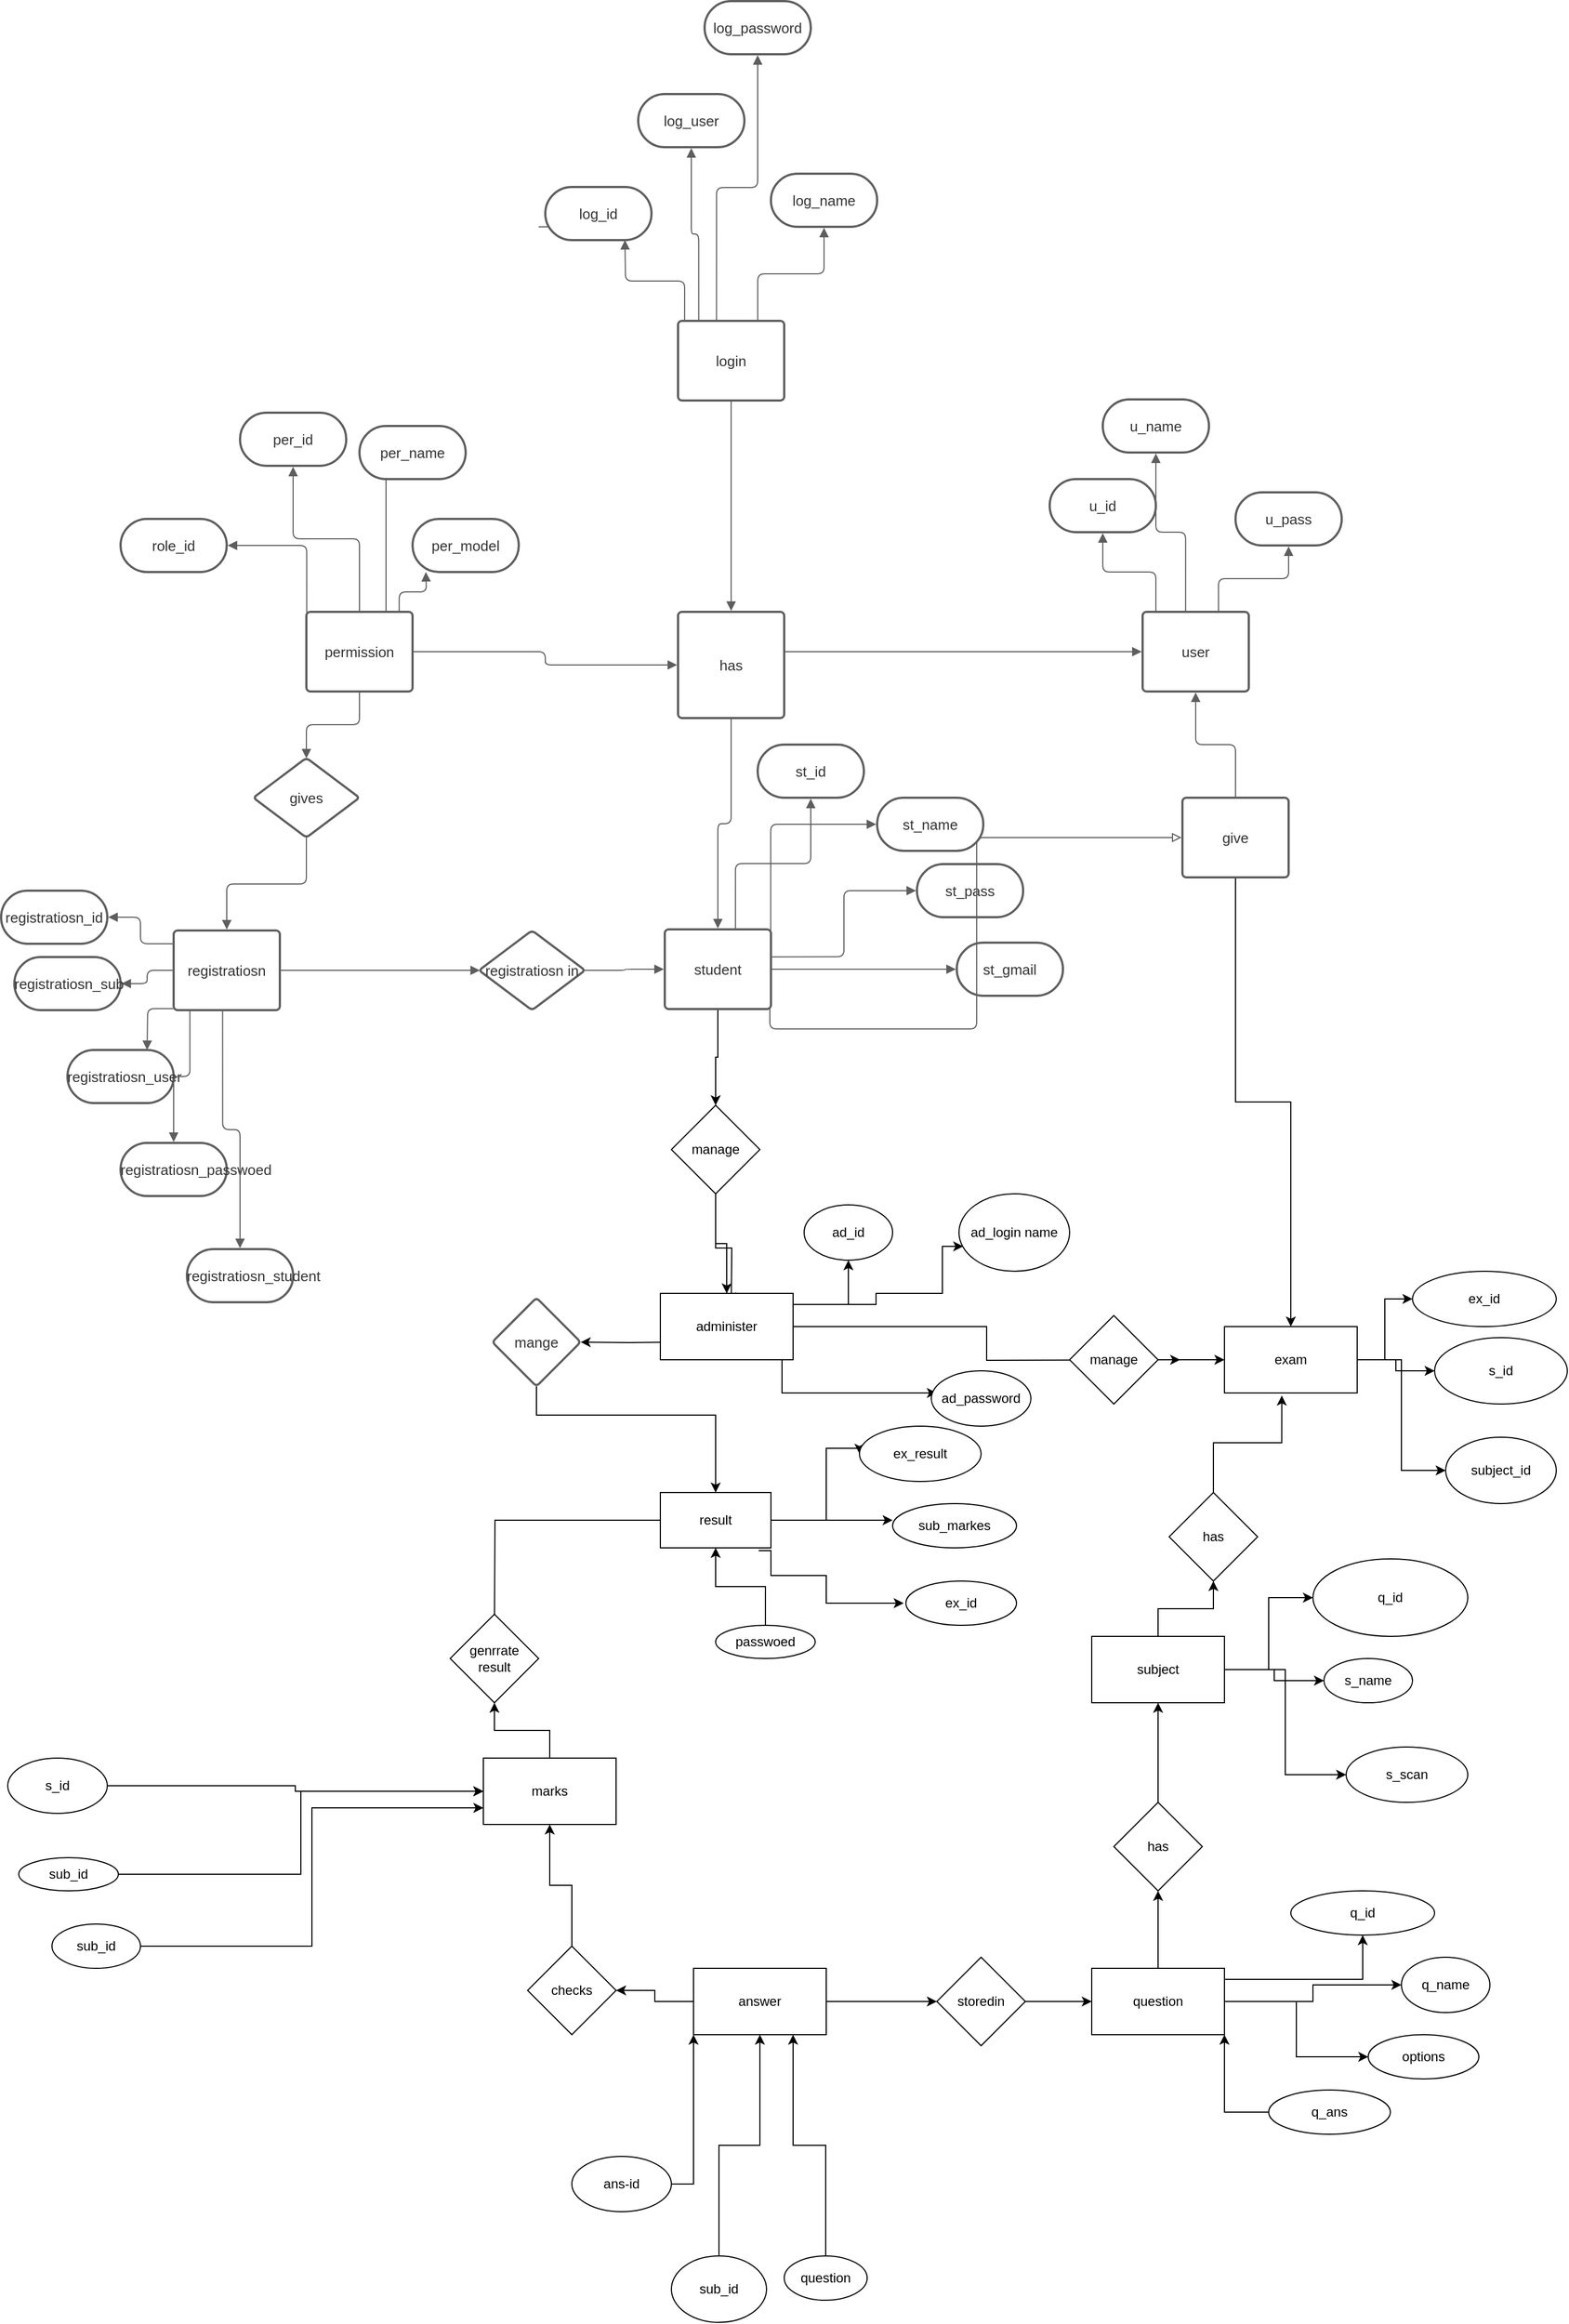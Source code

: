 <mxfile version="13.10.6" type="github">
  <diagram id="sf052RgnUQz02z2Gv2Wi" name="Page-1">
    <mxGraphModel dx="2211" dy="773" grid="1" gridSize="10" guides="1" tooltips="1" connect="1" arrows="1" fold="1" page="1" pageScale="1" pageWidth="827" pageHeight="1169" math="0" shadow="0">
      <root>
        <mxCell id="0" />
        <mxCell id="1" parent="0" />
        <UserObject label="" lucidchartObjectId="Q.QTOqrK4k9T" id="GmeZZEd-0X1emj_MgYdW-1">
          <mxCell style="html=1;jettySize=18;whiteSpace=wrap;fontSize=11;strokeColor=#5E5E5E;rounded=1;arcSize=12;edgeStyle=orthogonalEdgeStyle;startArrow=none;;endArrow=block;endFill=0;;" edge="1" parent="1">
            <mxGeometry width="100" height="100" relative="1" as="geometry">
              <Array as="points" />
              <mxPoint x="330" y="276" as="sourcePoint" />
              <mxPoint x="390" y="276" as="targetPoint" />
            </mxGeometry>
          </mxCell>
        </UserObject>
        <UserObject label="login" lucidchartObjectId="fbQT-d2.EWYb" id="GmeZZEd-0X1emj_MgYdW-2">
          <mxCell style="html=1;overflow=block;whiteSpace=wrap;;whiteSpace=wrap;fontSize=13;fontColor=#333333;spacing=7;strokeColor=#5e5e5e;strokeOpacity=100;rounded=1;absoluteArcSize=1;arcSize=7;strokeWidth=2;" vertex="1" parent="1">
            <mxGeometry x="456" y="361" width="96" height="72" as="geometry" />
          </mxCell>
        </UserObject>
        <UserObject label="" lucidchartObjectId="whQTREHTOJAO" id="GmeZZEd-0X1emj_MgYdW-3">
          <mxCell style="html=1;jettySize=18;whiteSpace=wrap;fontSize=11;strokeColor=#5E5E5E;rounded=1;arcSize=12;edgeStyle=orthogonalEdgeStyle;startArrow=none;;endArrow=block;endFill=1;;exitX=0.062;exitY=-0.012;exitPerimeter=0;" edge="1" parent="1" source="GmeZZEd-0X1emj_MgYdW-2">
            <mxGeometry width="100" height="100" relative="1" as="geometry">
              <Array as="points" />
              <mxPoint x="408" y="288" as="targetPoint" />
            </mxGeometry>
          </mxCell>
        </UserObject>
        <UserObject label="log_id" lucidchartObjectId="JhQTmrIpe3hy" id="GmeZZEd-0X1emj_MgYdW-4">
          <mxCell style="html=1;overflow=block;whiteSpace=wrap;rounded=1;arcSize=50;whiteSpace=wrap;fontSize=13;fontColor=#333333;spacing=3;strokeColor=#5e5e5e;strokeOpacity=100;strokeWidth=2;" vertex="1" parent="1">
            <mxGeometry x="336" y="240" width="96" height="48" as="geometry" />
          </mxCell>
        </UserObject>
        <UserObject label="" lucidchartObjectId="WhQTjps7sSPE" id="GmeZZEd-0X1emj_MgYdW-5">
          <mxCell style="html=1;jettySize=18;whiteSpace=wrap;fontSize=11;strokeColor=#5E5E5E;rounded=1;arcSize=12;edgeStyle=orthogonalEdgeStyle;startArrow=none;;endArrow=block;endFill=1;;exitX=0.195;exitY=-0.012;exitPerimeter=0;entryX=0.5;entryY=1.019;entryPerimeter=0;" edge="1" parent="1" source="GmeZZEd-0X1emj_MgYdW-2" target="GmeZZEd-0X1emj_MgYdW-6">
            <mxGeometry width="100" height="100" relative="1" as="geometry">
              <Array as="points" />
            </mxGeometry>
          </mxCell>
        </UserObject>
        <UserObject label="log_user" lucidchartObjectId="riQTSWWi_3F7" id="GmeZZEd-0X1emj_MgYdW-6">
          <mxCell style="html=1;overflow=block;whiteSpace=wrap;rounded=1;arcSize=50;whiteSpace=wrap;fontSize=13;fontColor=#333333;spacing=3;strokeColor=#5e5e5e;strokeOpacity=100;strokeWidth=2;" vertex="1" parent="1">
            <mxGeometry x="420" y="156" width="96" height="48" as="geometry" />
          </mxCell>
        </UserObject>
        <UserObject label="" lucidchartObjectId="MiQTOEj3ErW~" id="GmeZZEd-0X1emj_MgYdW-7">
          <mxCell style="html=1;jettySize=18;whiteSpace=wrap;fontSize=11;strokeColor=#5E5E5E;rounded=1;arcSize=12;edgeStyle=orthogonalEdgeStyle;startArrow=none;;endArrow=block;endFill=1;;exitX=0.362;exitY=-0.012;exitPerimeter=0;entryX=0.5;entryY=1.019;entryPerimeter=0;" edge="1" parent="1" source="GmeZZEd-0X1emj_MgYdW-2" target="GmeZZEd-0X1emj_MgYdW-8">
            <mxGeometry width="100" height="100" relative="1" as="geometry">
              <Array as="points" />
            </mxGeometry>
          </mxCell>
        </UserObject>
        <UserObject label="log_password" lucidchartObjectId="3iQTAvU6.4RQ" id="GmeZZEd-0X1emj_MgYdW-8">
          <mxCell style="html=1;overflow=block;whiteSpace=wrap;rounded=1;arcSize=50;whiteSpace=wrap;fontSize=13;fontColor=#333333;spacing=3;strokeColor=#5e5e5e;strokeOpacity=100;strokeWidth=2;" vertex="1" parent="1">
            <mxGeometry x="480" y="72" width="96" height="48" as="geometry" />
          </mxCell>
        </UserObject>
        <UserObject label="" lucidchartObjectId="QjQT9RnwUpkP" id="GmeZZEd-0X1emj_MgYdW-9">
          <mxCell style="html=1;jettySize=18;whiteSpace=wrap;fontSize=11;strokeColor=#5E5E5E;rounded=1;arcSize=12;edgeStyle=orthogonalEdgeStyle;startArrow=none;;endArrow=block;endFill=1;;exitX=0.751;exitY=-0.012;exitPerimeter=0;entryX=0.5;entryY=1.019;entryPerimeter=0;" edge="1" parent="1" source="GmeZZEd-0X1emj_MgYdW-2" target="GmeZZEd-0X1emj_MgYdW-10">
            <mxGeometry width="100" height="100" relative="1" as="geometry">
              <Array as="points" />
            </mxGeometry>
          </mxCell>
        </UserObject>
        <UserObject label="log_name" lucidchartObjectId="hkQTp5f3-zRx" id="GmeZZEd-0X1emj_MgYdW-10">
          <mxCell style="html=1;overflow=block;whiteSpace=wrap;rounded=1;arcSize=50;whiteSpace=wrap;fontSize=13;fontColor=#333333;spacing=3;strokeColor=#5e5e5e;strokeOpacity=100;strokeWidth=2;" vertex="1" parent="1">
            <mxGeometry x="540" y="228" width="96" height="48" as="geometry" />
          </mxCell>
        </UserObject>
        <UserObject label="" lucidchartObjectId="NkQTClHjl3v9" id="GmeZZEd-0X1emj_MgYdW-11">
          <mxCell style="html=1;jettySize=18;whiteSpace=wrap;fontSize=11;strokeColor=#5E5E5E;rounded=1;arcSize=12;edgeStyle=orthogonalEdgeStyle;startArrow=none;;endArrow=block;endFill=1;;exitX=0.5;exitY=1.013;exitPerimeter=0;entryX=0.5;entryY=-0.009;entryPerimeter=0;" edge="1" parent="1" source="GmeZZEd-0X1emj_MgYdW-2" target="GmeZZEd-0X1emj_MgYdW-12">
            <mxGeometry width="100" height="100" relative="1" as="geometry">
              <Array as="points" />
            </mxGeometry>
          </mxCell>
        </UserObject>
        <UserObject label="has" lucidchartObjectId="4kQTOvvBNK3Z" id="GmeZZEd-0X1emj_MgYdW-12">
          <mxCell style="points=[[0.5,1.009,0]];html=1;overflow=block;whiteSpace=wrap;;whiteSpace=wrap;fontSize=13;fontColor=#333333;spacing=3;strokeColor=#5e5e5e;strokeOpacity=100;rounded=1;absoluteArcSize=1;arcSize=7;strokeWidth=2;" vertex="1" parent="1">
            <mxGeometry x="456" y="624" width="96" height="96" as="geometry" />
          </mxCell>
        </UserObject>
        <UserObject label="" lucidchartObjectId="elQTLXWKqcaM" id="GmeZZEd-0X1emj_MgYdW-13">
          <mxCell style="html=1;jettySize=18;whiteSpace=wrap;fontSize=11;strokeColor=#5E5E5E;rounded=1;arcSize=12;edgeStyle=orthogonalEdgeStyle;startArrow=none;;endArrow=block;endFill=1;;exitX=1.009;exitY=0.5;exitPerimeter=0;entryX=-0.009;entryY=0.5;entryPerimeter=0;" edge="1" parent="1" source="GmeZZEd-0X1emj_MgYdW-14" target="GmeZZEd-0X1emj_MgYdW-12">
            <mxGeometry width="100" height="100" relative="1" as="geometry">
              <Array as="points" />
            </mxGeometry>
          </mxCell>
        </UserObject>
        <UserObject label="permission" lucidchartObjectId="ElQT0MNzrewa" id="GmeZZEd-0X1emj_MgYdW-14">
          <mxCell style="html=1;overflow=block;whiteSpace=wrap;;whiteSpace=wrap;fontSize=13;fontColor=#333333;spacing=7;strokeColor=#5e5e5e;strokeOpacity=100;rounded=1;absoluteArcSize=1;arcSize=7;strokeWidth=2;" vertex="1" parent="1">
            <mxGeometry x="120" y="624" width="96" height="72" as="geometry" />
          </mxCell>
        </UserObject>
        <UserObject label="" lucidchartObjectId="ZlQT4Uq~magS" id="GmeZZEd-0X1emj_MgYdW-15">
          <mxCell style="html=1;jettySize=18;whiteSpace=wrap;fontSize=11;strokeColor=#5E5E5E;rounded=1;arcSize=12;edgeStyle=orthogonalEdgeStyle;startArrow=none;;endArrow=block;endFill=1;;exitX=0.874;exitY=-0.012;exitPerimeter=0;" edge="1" parent="1" source="GmeZZEd-0X1emj_MgYdW-14">
            <mxGeometry width="100" height="100" relative="1" as="geometry">
              <Array as="points" />
              <mxPoint x="228" y="588" as="targetPoint" />
            </mxGeometry>
          </mxCell>
        </UserObject>
        <UserObject label="per_model" lucidchartObjectId=".oQTn.xeEju9" id="GmeZZEd-0X1emj_MgYdW-16">
          <mxCell style="html=1;overflow=block;whiteSpace=wrap;rounded=1;arcSize=50;whiteSpace=wrap;fontSize=13;fontColor=#333333;spacing=3;strokeColor=#5e5e5e;strokeOpacity=100;strokeWidth=2;" vertex="1" parent="1">
            <mxGeometry x="216" y="540" width="96" height="48" as="geometry" />
          </mxCell>
        </UserObject>
        <UserObject label="" lucidchartObjectId="wpQTkw.XztXE" id="GmeZZEd-0X1emj_MgYdW-17">
          <mxCell style="html=1;jettySize=18;whiteSpace=wrap;fontSize=11;strokeColor=#5E5E5E;rounded=1;arcSize=12;edgeStyle=orthogonalEdgeStyle;startArrow=none;;endArrow=block;endFill=1;;exitX=0.75;exitY=-0.012;exitPerimeter=0;" edge="1" parent="1" source="GmeZZEd-0X1emj_MgYdW-14">
            <mxGeometry width="100" height="100" relative="1" as="geometry">
              <Array as="points" />
              <mxPoint x="192" y="492" as="targetPoint" />
            </mxGeometry>
          </mxCell>
        </UserObject>
        <UserObject label="per_name" lucidchartObjectId="MpQTUU0qr0ar" id="GmeZZEd-0X1emj_MgYdW-18">
          <mxCell style="html=1;overflow=block;whiteSpace=wrap;rounded=1;arcSize=50;whiteSpace=wrap;fontSize=13;fontColor=#333333;spacing=3;strokeColor=#5e5e5e;strokeOpacity=100;strokeWidth=2;" vertex="1" parent="1">
            <mxGeometry x="168" y="456" width="96" height="48" as="geometry" />
          </mxCell>
        </UserObject>
        <UserObject label="" lucidchartObjectId="6pQTEtgnR_vM" id="GmeZZEd-0X1emj_MgYdW-19">
          <mxCell style="html=1;jettySize=18;whiteSpace=wrap;fontSize=11;strokeColor=#5E5E5E;rounded=1;arcSize=12;edgeStyle=orthogonalEdgeStyle;startArrow=none;;endArrow=block;endFill=1;;exitX=0.5;exitY=-0.012;exitPerimeter=0;entryX=0.5;entryY=1.019;entryPerimeter=0;" edge="1" parent="1" source="GmeZZEd-0X1emj_MgYdW-14" target="GmeZZEd-0X1emj_MgYdW-20">
            <mxGeometry width="100" height="100" relative="1" as="geometry">
              <Array as="points" />
            </mxGeometry>
          </mxCell>
        </UserObject>
        <UserObject label="per_id" lucidchartObjectId="jqQT7rKKxiv0" id="GmeZZEd-0X1emj_MgYdW-20">
          <mxCell style="html=1;overflow=block;whiteSpace=wrap;rounded=1;arcSize=50;whiteSpace=wrap;fontSize=13;fontColor=#333333;spacing=3;strokeColor=#5e5e5e;strokeOpacity=100;strokeWidth=2;" vertex="1" parent="1">
            <mxGeometry x="60" y="444" width="96" height="48" as="geometry" />
          </mxCell>
        </UserObject>
        <UserObject label="" lucidchartObjectId="KqQTQWmErRtL" id="GmeZZEd-0X1emj_MgYdW-21">
          <mxCell style="html=1;jettySize=18;whiteSpace=wrap;fontSize=11;strokeColor=#5E5E5E;rounded=1;arcSize=12;edgeStyle=orthogonalEdgeStyle;startArrow=none;;endArrow=block;endFill=1;;exitX=0.003;exitY=0.01;exitPerimeter=0;entryX=1.009;entryY=0.5;entryPerimeter=0;" edge="1" parent="1" source="GmeZZEd-0X1emj_MgYdW-14" target="GmeZZEd-0X1emj_MgYdW-22">
            <mxGeometry width="100" height="100" relative="1" as="geometry">
              <Array as="points" />
            </mxGeometry>
          </mxCell>
        </UserObject>
        <UserObject label="role_id" lucidchartObjectId="WqQTloFHppXn" id="GmeZZEd-0X1emj_MgYdW-22">
          <mxCell style="html=1;overflow=block;whiteSpace=wrap;rounded=1;arcSize=50;whiteSpace=wrap;fontSize=13;fontColor=#333333;spacing=3;strokeColor=#5e5e5e;strokeOpacity=100;strokeWidth=2;" vertex="1" parent="1">
            <mxGeometry x="-48" y="540" width="96" height="48" as="geometry" />
          </mxCell>
        </UserObject>
        <UserObject label="" lucidchartObjectId="DrQTOFylyjT3" id="GmeZZEd-0X1emj_MgYdW-23">
          <mxCell style="html=1;jettySize=18;whiteSpace=wrap;fontSize=11;strokeColor=#5E5E5E;rounded=1;arcSize=12;edgeStyle=orthogonalEdgeStyle;startArrow=none;;endArrow=block;endFill=1;;exitX=0.5;exitY=1.013;exitPerimeter=0;entryX=0.5;entryY=0.006;entryPerimeter=0;" edge="1" parent="1" source="GmeZZEd-0X1emj_MgYdW-14" target="GmeZZEd-0X1emj_MgYdW-24">
            <mxGeometry width="100" height="100" relative="1" as="geometry">
              <Array as="points" />
            </mxGeometry>
          </mxCell>
        </UserObject>
        <UserObject label="gives" lucidchartObjectId="YrQTZOwj7Wmj" id="GmeZZEd-0X1emj_MgYdW-24">
          <mxCell style="html=1;overflow=block;whiteSpace=wrap;rhombus;whiteSpace=wrap;fontSize=13;fontColor=#333333;spacing=3;strokeColor=#5e5e5e;strokeOpacity=100;rounded=1;absoluteArcSize=1;arcSize=7;strokeWidth=2;" vertex="1" parent="1">
            <mxGeometry x="72" y="756" width="96" height="72" as="geometry" />
          </mxCell>
        </UserObject>
        <UserObject label="" lucidchartObjectId="esQTmJPamqg7" id="GmeZZEd-0X1emj_MgYdW-25">
          <mxCell style="html=1;jettySize=18;whiteSpace=wrap;fontSize=11;strokeColor=#5E5E5E;rounded=1;arcSize=12;edgeStyle=orthogonalEdgeStyle;startArrow=none;;endArrow=block;endFill=1;;exitX=0.5;exitY=0.994;exitPerimeter=0;entryX=0.5;entryY=-0.012;entryPerimeter=0;" edge="1" parent="1" source="GmeZZEd-0X1emj_MgYdW-24" target="GmeZZEd-0X1emj_MgYdW-26">
            <mxGeometry width="100" height="100" relative="1" as="geometry">
              <Array as="points" />
            </mxGeometry>
          </mxCell>
        </UserObject>
        <UserObject label="registratiosn" lucidchartObjectId="osQTvAW53~ol" id="GmeZZEd-0X1emj_MgYdW-26">
          <mxCell style="html=1;overflow=block;whiteSpace=wrap;;whiteSpace=wrap;fontSize=13;fontColor=#333333;spacing=7;strokeColor=#5e5e5e;strokeOpacity=100;rounded=1;absoluteArcSize=1;arcSize=7;strokeWidth=2;" vertex="1" parent="1">
            <mxGeometry y="912" width="96" height="72" as="geometry" />
          </mxCell>
        </UserObject>
        <UserObject label="" lucidchartObjectId="NsQTAiu84TYZ" id="GmeZZEd-0X1emj_MgYdW-27">
          <mxCell style="html=1;jettySize=18;whiteSpace=wrap;fontSize=11;strokeColor=#5E5E5E;rounded=1;arcSize=12;edgeStyle=orthogonalEdgeStyle;startArrow=none;;endArrow=block;endFill=1;;exitX=1.009;exitY=0.5;exitPerimeter=0;entryX=0.009;entryY=0.5;entryPerimeter=0;" edge="1" parent="1" source="GmeZZEd-0X1emj_MgYdW-26" target="GmeZZEd-0X1emj_MgYdW-28">
            <mxGeometry width="100" height="100" relative="1" as="geometry">
              <Array as="points" />
            </mxGeometry>
          </mxCell>
        </UserObject>
        <UserObject label="registratiosn  in" lucidchartObjectId="XsQTa_skkBgr" id="GmeZZEd-0X1emj_MgYdW-28">
          <mxCell style="html=1;overflow=block;whiteSpace=wrap;rhombus;whiteSpace=wrap;fontSize=13;fontColor=#333333;spacing=3;strokeColor=#5e5e5e;strokeOpacity=100;rounded=1;absoluteArcSize=1;arcSize=7;strokeWidth=2;" vertex="1" parent="1">
            <mxGeometry x="276" y="912" width="96" height="72" as="geometry" />
          </mxCell>
        </UserObject>
        <UserObject label="" lucidchartObjectId="htQT8ji.IDpO" id="GmeZZEd-0X1emj_MgYdW-29">
          <mxCell style="html=1;jettySize=18;whiteSpace=wrap;fontSize=11;strokeColor=#5E5E5E;rounded=1;arcSize=12;edgeStyle=orthogonalEdgeStyle;startArrow=none;;endArrow=block;endFill=1;;exitX=-0.009;exitY=0.167;exitPerimeter=0;entryX=1.009;entryY=0.5;entryPerimeter=0;" edge="1" parent="1" source="GmeZZEd-0X1emj_MgYdW-26" target="GmeZZEd-0X1emj_MgYdW-30">
            <mxGeometry width="100" height="100" relative="1" as="geometry">
              <Array as="points" />
            </mxGeometry>
          </mxCell>
        </UserObject>
        <UserObject label="registratiosn_id" lucidchartObjectId="ztQT9YKVYgCQ" id="GmeZZEd-0X1emj_MgYdW-30">
          <mxCell style="html=1;overflow=block;whiteSpace=wrap;rounded=1;arcSize=50;whiteSpace=wrap;fontSize=13;fontColor=#333333;spacing=3;strokeColor=#5e5e5e;strokeOpacity=100;strokeWidth=2;" vertex="1" parent="1">
            <mxGeometry x="-156" y="876" width="96" height="48" as="geometry" />
          </mxCell>
        </UserObject>
        <UserObject label="" lucidchartObjectId="iuQTR~cf7c7D" id="GmeZZEd-0X1emj_MgYdW-31">
          <mxCell style="html=1;jettySize=18;whiteSpace=wrap;fontSize=11;strokeColor=#5E5E5E;rounded=1;arcSize=12;edgeStyle=orthogonalEdgeStyle;startArrow=none;;endArrow=block;endFill=1;;exitX=-0.009;exitY=0.5;exitPerimeter=0;entryX=1.009;entryY=0.5;entryPerimeter=0;" edge="1" parent="1" source="GmeZZEd-0X1emj_MgYdW-26" target="GmeZZEd-0X1emj_MgYdW-32">
            <mxGeometry width="100" height="100" relative="1" as="geometry">
              <Array as="points" />
            </mxGeometry>
          </mxCell>
        </UserObject>
        <UserObject label="registratiosn_sub" lucidchartObjectId="suQTPRqYO4SC" id="GmeZZEd-0X1emj_MgYdW-32">
          <mxCell style="html=1;overflow=block;whiteSpace=wrap;rounded=1;arcSize=50;whiteSpace=wrap;fontSize=13;fontColor=#333333;spacing=3;strokeColor=#5e5e5e;strokeOpacity=100;strokeWidth=2;" vertex="1" parent="1">
            <mxGeometry x="-144" y="936" width="96" height="48" as="geometry" />
          </mxCell>
        </UserObject>
        <UserObject label="" lucidchartObjectId="MuQTKN2gORgn" id="GmeZZEd-0X1emj_MgYdW-33">
          <mxCell style="html=1;jettySize=18;whiteSpace=wrap;fontSize=11;strokeColor=#5E5E5E;rounded=1;arcSize=12;edgeStyle=orthogonalEdgeStyle;startArrow=none;;endArrow=block;endFill=1;;exitX=-0.003;exitY=0.981;exitPerimeter=0;" edge="1" parent="1" source="GmeZZEd-0X1emj_MgYdW-26">
            <mxGeometry width="100" height="100" relative="1" as="geometry">
              <Array as="points" />
              <mxPoint x="-24" y="1020" as="targetPoint" />
            </mxGeometry>
          </mxCell>
        </UserObject>
        <UserObject label="registratiosn_user" lucidchartObjectId="XuQTb.25-TO5" id="GmeZZEd-0X1emj_MgYdW-34">
          <mxCell style="html=1;overflow=block;whiteSpace=wrap;rounded=1;arcSize=50;whiteSpace=wrap;fontSize=13;fontColor=#333333;spacing=3;strokeColor=#5e5e5e;strokeOpacity=100;strokeWidth=2;" vertex="1" parent="1">
            <mxGeometry x="-96" y="1020" width="96" height="48" as="geometry" />
          </mxCell>
        </UserObject>
        <UserObject label="" lucidchartObjectId="bvQTOtxtwn~U" id="GmeZZEd-0X1emj_MgYdW-35">
          <mxCell style="html=1;jettySize=18;whiteSpace=wrap;fontSize=11;strokeColor=#5E5E5E;rounded=1;arcSize=12;edgeStyle=orthogonalEdgeStyle;startArrow=none;;endArrow=block;endFill=1;;exitX=0.153;exitY=1.013;exitPerimeter=0;entryX=0.5;entryY=-0.019;entryPerimeter=0;" edge="1" parent="1" source="GmeZZEd-0X1emj_MgYdW-26" target="GmeZZEd-0X1emj_MgYdW-36">
            <mxGeometry width="100" height="100" relative="1" as="geometry">
              <Array as="points" />
            </mxGeometry>
          </mxCell>
        </UserObject>
        <UserObject label="registratiosn_passwoed" lucidchartObjectId="wvQTtQJ_OQ~p" id="GmeZZEd-0X1emj_MgYdW-36">
          <mxCell style="html=1;overflow=block;whiteSpace=wrap;rounded=1;arcSize=50;whiteSpace=wrap;fontSize=13;fontColor=#333333;spacing=3;strokeColor=#5e5e5e;strokeOpacity=100;strokeWidth=2;" vertex="1" parent="1">
            <mxGeometry x="-48" y="1104" width="96" height="48" as="geometry" />
          </mxCell>
        </UserObject>
        <UserObject label="" lucidchartObjectId="3vQTU3bR9-W-" id="GmeZZEd-0X1emj_MgYdW-37">
          <mxCell style="html=1;jettySize=18;whiteSpace=wrap;fontSize=11;strokeColor=#5E5E5E;rounded=1;arcSize=12;edgeStyle=orthogonalEdgeStyle;startArrow=none;;endArrow=block;endFill=1;;exitX=0.461;exitY=1.013;exitPerimeter=0;entryX=0.5;entryY=-0.019;entryPerimeter=0;" edge="1" parent="1" source="GmeZZEd-0X1emj_MgYdW-26" target="GmeZZEd-0X1emj_MgYdW-38">
            <mxGeometry width="100" height="100" relative="1" as="geometry">
              <Array as="points" />
            </mxGeometry>
          </mxCell>
        </UserObject>
        <UserObject label="registratiosn_student" lucidchartObjectId="~vQTHd6W1WJ1" id="GmeZZEd-0X1emj_MgYdW-38">
          <mxCell style="html=1;overflow=block;whiteSpace=wrap;rounded=1;arcSize=50;whiteSpace=wrap;fontSize=13;fontColor=#333333;spacing=3;strokeColor=#5e5e5e;strokeOpacity=100;strokeWidth=2;" vertex="1" parent="1">
            <mxGeometry x="12" y="1200" width="96" height="48" as="geometry" />
          </mxCell>
        </UserObject>
        <UserObject label="" lucidchartObjectId="UwQTW-.7u7em" id="GmeZZEd-0X1emj_MgYdW-39">
          <mxCell style="html=1;jettySize=18;whiteSpace=wrap;fontSize=11;strokeColor=#5E5E5E;rounded=1;arcSize=12;edgeStyle=orthogonalEdgeStyle;startArrow=none;;endArrow=block;endFill=1;;exitX=0.991;exitY=0.5;exitPerimeter=0;entryX=-0.009;entryY=0.5;entryPerimeter=0;" edge="1" parent="1" source="GmeZZEd-0X1emj_MgYdW-28" target="GmeZZEd-0X1emj_MgYdW-40">
            <mxGeometry width="100" height="100" relative="1" as="geometry">
              <Array as="points" />
            </mxGeometry>
          </mxCell>
        </UserObject>
        <mxCell id="GmeZZEd-0X1emj_MgYdW-107" value="" style="edgeStyle=orthogonalEdgeStyle;rounded=0;orthogonalLoop=1;jettySize=auto;html=1;" edge="1" parent="1" source="GmeZZEd-0X1emj_MgYdW-40" target="GmeZZEd-0X1emj_MgYdW-70">
          <mxGeometry relative="1" as="geometry" />
        </mxCell>
        <UserObject label="student" lucidchartObjectId="ixQThAWbnhwm" id="GmeZZEd-0X1emj_MgYdW-40">
          <mxCell style="html=1;overflow=block;whiteSpace=wrap;;whiteSpace=wrap;fontSize=13;fontColor=#333333;spacing=7;strokeColor=#5e5e5e;strokeOpacity=100;rounded=1;absoluteArcSize=1;arcSize=7;strokeWidth=2;" vertex="1" parent="1">
            <mxGeometry x="444" y="911" width="96" height="72" as="geometry" />
          </mxCell>
        </UserObject>
        <UserObject label="" lucidchartObjectId="uxQTuS.Y41sS" id="GmeZZEd-0X1emj_MgYdW-41">
          <mxCell style="html=1;jettySize=18;whiteSpace=wrap;fontSize=11;strokeColor=#5E5E5E;rounded=1;arcSize=12;edgeStyle=orthogonalEdgeStyle;startArrow=none;;endArrow=block;endFill=1;;exitX=0.5;exitY=1.009;exitPerimeter=0;entryX=0.5;entryY=-0.012;entryPerimeter=0;" edge="1" parent="1" source="GmeZZEd-0X1emj_MgYdW-12" target="GmeZZEd-0X1emj_MgYdW-40">
            <mxGeometry width="100" height="100" relative="1" as="geometry">
              <Array as="points" />
            </mxGeometry>
          </mxCell>
        </UserObject>
        <UserObject label="" lucidchartObjectId="RxQTk66bcNMK" id="GmeZZEd-0X1emj_MgYdW-42">
          <mxCell style="html=1;jettySize=18;whiteSpace=wrap;fontSize=11;strokeColor=#5E5E5E;rounded=1;arcSize=12;edgeStyle=orthogonalEdgeStyle;startArrow=none;;endArrow=block;endFill=1;;exitX=0.666;exitY=-0.012;exitPerimeter=0;entryX=0.5;entryY=1.019;entryPerimeter=0;" edge="1" parent="1" source="GmeZZEd-0X1emj_MgYdW-40" target="GmeZZEd-0X1emj_MgYdW-43">
            <mxGeometry width="100" height="100" relative="1" as="geometry">
              <Array as="points" />
            </mxGeometry>
          </mxCell>
        </UserObject>
        <UserObject label="st_id" lucidchartObjectId="8xQTcyF5DUVg" id="GmeZZEd-0X1emj_MgYdW-43">
          <mxCell style="html=1;overflow=block;whiteSpace=wrap;rounded=1;arcSize=50;whiteSpace=wrap;fontSize=13;fontColor=#333333;spacing=3;strokeColor=#5e5e5e;strokeOpacity=100;strokeWidth=2;" vertex="1" parent="1">
            <mxGeometry x="528" y="744" width="96" height="48" as="geometry" />
          </mxCell>
        </UserObject>
        <UserObject label="" lucidchartObjectId="ByQTpff9KvNe" id="GmeZZEd-0X1emj_MgYdW-44">
          <mxCell style="html=1;jettySize=18;whiteSpace=wrap;fontSize=11;strokeColor=#5E5E5E;rounded=1;arcSize=12;edgeStyle=orthogonalEdgeStyle;startArrow=none;;endArrow=block;endFill=1;;exitX=0.998;exitY=0.012;exitPerimeter=0;entryX=-0.009;entryY=0.5;entryPerimeter=0;" edge="1" parent="1" source="GmeZZEd-0X1emj_MgYdW-40" target="GmeZZEd-0X1emj_MgYdW-45">
            <mxGeometry width="100" height="100" relative="1" as="geometry">
              <Array as="points" />
            </mxGeometry>
          </mxCell>
        </UserObject>
        <UserObject label="st_name" lucidchartObjectId="KyQTW9-VmgZX" id="GmeZZEd-0X1emj_MgYdW-45">
          <mxCell style="html=1;overflow=block;whiteSpace=wrap;rounded=1;arcSize=50;whiteSpace=wrap;fontSize=13;fontColor=#333333;spacing=3;strokeColor=#5e5e5e;strokeOpacity=100;strokeWidth=2;" vertex="1" parent="1">
            <mxGeometry x="636" y="792" width="96" height="48" as="geometry" />
          </mxCell>
        </UserObject>
        <UserObject label="" lucidchartObjectId="1yQTZiqiSDA." id="GmeZZEd-0X1emj_MgYdW-46">
          <mxCell style="html=1;jettySize=18;whiteSpace=wrap;fontSize=11;strokeColor=#5E5E5E;rounded=1;arcSize=12;edgeStyle=orthogonalEdgeStyle;startArrow=none;;endArrow=block;endFill=1;;exitX=1.009;exitY=0.345;exitPerimeter=0;entryX=-0.009;entryY=0.5;entryPerimeter=0;" edge="1" parent="1" source="GmeZZEd-0X1emj_MgYdW-40" target="GmeZZEd-0X1emj_MgYdW-47">
            <mxGeometry width="100" height="100" relative="1" as="geometry">
              <Array as="points" />
            </mxGeometry>
          </mxCell>
        </UserObject>
        <UserObject label="st_pass" lucidchartObjectId="-yQTgNmx-6IW" id="GmeZZEd-0X1emj_MgYdW-47">
          <mxCell style="html=1;overflow=block;whiteSpace=wrap;rounded=1;arcSize=50;whiteSpace=wrap;fontSize=13;fontColor=#333333;spacing=3;strokeColor=#5e5e5e;strokeOpacity=100;strokeWidth=2;" vertex="1" parent="1">
            <mxGeometry x="672" y="852" width="96" height="48" as="geometry" />
          </mxCell>
        </UserObject>
        <UserObject label="" lucidchartObjectId="nzQTzZkRypPM" id="GmeZZEd-0X1emj_MgYdW-48">
          <mxCell style="html=1;jettySize=18;whiteSpace=wrap;fontSize=11;strokeColor=#5E5E5E;rounded=1;arcSize=12;edgeStyle=orthogonalEdgeStyle;startArrow=none;;endArrow=block;endFill=1;;exitX=1.009;exitY=0.5;exitPerimeter=0;entryX=-0.009;entryY=0.5;entryPerimeter=0;" edge="1" parent="1" source="GmeZZEd-0X1emj_MgYdW-40" target="GmeZZEd-0X1emj_MgYdW-49">
            <mxGeometry width="100" height="100" relative="1" as="geometry">
              <Array as="points" />
            </mxGeometry>
          </mxCell>
        </UserObject>
        <UserObject label="st_gmail" lucidchartObjectId="wzQTgkWRxPR6" id="GmeZZEd-0X1emj_MgYdW-49">
          <mxCell style="html=1;overflow=block;whiteSpace=wrap;rounded=1;arcSize=50;whiteSpace=wrap;fontSize=13;fontColor=#333333;spacing=3;strokeColor=#5e5e5e;strokeOpacity=100;strokeWidth=2;" vertex="1" parent="1">
            <mxGeometry x="708" y="923" width="96" height="48" as="geometry" />
          </mxCell>
        </UserObject>
        <UserObject label="" lucidchartObjectId="uAQTf6PIBq86" id="GmeZZEd-0X1emj_MgYdW-50">
          <mxCell style="html=1;jettySize=18;whiteSpace=wrap;fontSize=11;strokeColor=#5E5E5E;rounded=1;arcSize=12;edgeStyle=orthogonalEdgeStyle;startArrow=none;;endArrow=block;endFill=0;;exitX=0.99;exitY=1;exitPerimeter=0;entryX=-0.009;entryY=0.5;entryPerimeter=0;" edge="1" parent="1" source="GmeZZEd-0X1emj_MgYdW-40" target="GmeZZEd-0X1emj_MgYdW-52">
            <mxGeometry width="100" height="100" relative="1" as="geometry">
              <Array as="points" />
            </mxGeometry>
          </mxCell>
        </UserObject>
        <mxCell id="GmeZZEd-0X1emj_MgYdW-158" style="edgeStyle=orthogonalEdgeStyle;rounded=0;orthogonalLoop=1;jettySize=auto;html=1;entryX=0.5;entryY=0;entryDx=0;entryDy=0;" edge="1" parent="1" source="GmeZZEd-0X1emj_MgYdW-52" target="GmeZZEd-0X1emj_MgYdW-128">
          <mxGeometry relative="1" as="geometry" />
        </mxCell>
        <UserObject label="give" lucidchartObjectId="0AQTvwH0xMl7" id="GmeZZEd-0X1emj_MgYdW-52">
          <mxCell style="html=1;overflow=block;whiteSpace=wrap;;whiteSpace=wrap;fontSize=13;fontColor=#333333;spacing=7;strokeColor=#5e5e5e;strokeOpacity=100;rounded=1;absoluteArcSize=1;arcSize=7;strokeWidth=2;" vertex="1" parent="1">
            <mxGeometry x="912" y="792" width="96" height="72" as="geometry" />
          </mxCell>
        </UserObject>
        <UserObject label="user" lucidchartObjectId="HBQT3cw~XiMk" id="GmeZZEd-0X1emj_MgYdW-53">
          <mxCell style="html=1;overflow=block;whiteSpace=wrap;;whiteSpace=wrap;fontSize=13;fontColor=#333333;spacing=7;strokeColor=#5e5e5e;strokeOpacity=100;rounded=1;absoluteArcSize=1;arcSize=7;strokeWidth=2;" vertex="1" parent="1">
            <mxGeometry x="876" y="624" width="96" height="72" as="geometry" />
          </mxCell>
        </UserObject>
        <UserObject label="" lucidchartObjectId="YBQT23nNGYhF" id="GmeZZEd-0X1emj_MgYdW-54">
          <mxCell style="html=1;jettySize=18;whiteSpace=wrap;fontSize=11;strokeColor=#5E5E5E;rounded=1;arcSize=12;edgeStyle=orthogonalEdgeStyle;startArrow=none;;endArrow=block;endFill=1;;exitX=1.009;exitY=0.375;exitPerimeter=0;entryX=-0.009;entryY=0.5;entryPerimeter=0;" edge="1" parent="1" source="GmeZZEd-0X1emj_MgYdW-12" target="GmeZZEd-0X1emj_MgYdW-53">
            <mxGeometry width="100" height="100" relative="1" as="geometry">
              <Array as="points" />
            </mxGeometry>
          </mxCell>
        </UserObject>
        <UserObject label="" lucidchartObjectId="9BQThtj7OCGt" id="GmeZZEd-0X1emj_MgYdW-55">
          <mxCell style="html=1;jettySize=18;whiteSpace=wrap;fontSize=11;strokeColor=#5E5E5E;rounded=1;arcSize=12;edgeStyle=orthogonalEdgeStyle;startArrow=none;;endArrow=block;endFill=1;;exitX=0.5;exitY=-0.013;exitPerimeter=0;entryX=0.5;entryY=1.013;entryPerimeter=0;" edge="1" parent="1" source="GmeZZEd-0X1emj_MgYdW-52" target="GmeZZEd-0X1emj_MgYdW-53">
            <mxGeometry width="100" height="100" relative="1" as="geometry">
              <Array as="points" />
            </mxGeometry>
          </mxCell>
        </UserObject>
        <UserObject label="" lucidchartObjectId="LCQT7Y6buXgX" id="GmeZZEd-0X1emj_MgYdW-56">
          <mxCell style="html=1;jettySize=18;whiteSpace=wrap;fontSize=11;strokeColor=#5E5E5E;rounded=1;arcSize=12;edgeStyle=orthogonalEdgeStyle;startArrow=none;;endArrow=block;endFill=1;;exitX=0.125;exitY=-0.012;exitPerimeter=0;entryX=0.5;entryY=1.019;entryPerimeter=0;" edge="1" parent="1" source="GmeZZEd-0X1emj_MgYdW-53" target="GmeZZEd-0X1emj_MgYdW-57">
            <mxGeometry width="100" height="100" relative="1" as="geometry">
              <Array as="points" />
            </mxGeometry>
          </mxCell>
        </UserObject>
        <UserObject label="u_id" lucidchartObjectId="VCQTKB-y8Vcv" id="GmeZZEd-0X1emj_MgYdW-57">
          <mxCell style="html=1;overflow=block;whiteSpace=wrap;rounded=1;arcSize=50;whiteSpace=wrap;fontSize=13;fontColor=#333333;spacing=3;strokeColor=#5e5e5e;strokeOpacity=100;strokeWidth=2;" vertex="1" parent="1">
            <mxGeometry x="792" y="504" width="96" height="48" as="geometry" />
          </mxCell>
        </UserObject>
        <UserObject label="" lucidchartObjectId="~CQTviKzsXlE" id="GmeZZEd-0X1emj_MgYdW-58">
          <mxCell style="html=1;jettySize=18;whiteSpace=wrap;fontSize=11;strokeColor=#5E5E5E;rounded=1;arcSize=12;edgeStyle=orthogonalEdgeStyle;startArrow=none;;endArrow=block;endFill=1;;exitX=0.405;exitY=-0.013;exitPerimeter=0;entryX=0.5;entryY=1.019;entryPerimeter=0;" edge="1" parent="1" source="GmeZZEd-0X1emj_MgYdW-53" target="GmeZZEd-0X1emj_MgYdW-59">
            <mxGeometry width="100" height="100" relative="1" as="geometry">
              <Array as="points" />
            </mxGeometry>
          </mxCell>
        </UserObject>
        <UserObject label="u_name" lucidchartObjectId="iDQTvsDbvHLN" id="GmeZZEd-0X1emj_MgYdW-59">
          <mxCell style="html=1;overflow=block;whiteSpace=wrap;rounded=1;arcSize=50;whiteSpace=wrap;fontSize=13;fontColor=#333333;spacing=3;strokeColor=#5e5e5e;strokeOpacity=100;strokeWidth=2;" vertex="1" parent="1">
            <mxGeometry x="840" y="432" width="96" height="48" as="geometry" />
          </mxCell>
        </UserObject>
        <UserObject label="" lucidchartObjectId="vDQT2UZQxjo2" id="GmeZZEd-0X1emj_MgYdW-60">
          <mxCell style="html=1;jettySize=18;whiteSpace=wrap;fontSize=11;strokeColor=#5E5E5E;rounded=1;arcSize=12;edgeStyle=orthogonalEdgeStyle;startArrow=none;;endArrow=block;endFill=1;;exitX=0.715;exitY=-0.012;exitPerimeter=0;entryX=0.5;entryY=1.019;entryPerimeter=0;" edge="1" parent="1" source="GmeZZEd-0X1emj_MgYdW-53" target="GmeZZEd-0X1emj_MgYdW-61">
            <mxGeometry width="100" height="100" relative="1" as="geometry">
              <Array as="points" />
            </mxGeometry>
          </mxCell>
        </UserObject>
        <UserObject label="u_pass" lucidchartObjectId="FDQT8ibHCV~L" id="GmeZZEd-0X1emj_MgYdW-61">
          <mxCell style="html=1;overflow=block;whiteSpace=wrap;rounded=1;arcSize=50;whiteSpace=wrap;fontSize=13;fontColor=#333333;spacing=3;strokeColor=#5e5e5e;strokeOpacity=100;strokeWidth=2;" vertex="1" parent="1">
            <mxGeometry x="960" y="516" width="96" height="48" as="geometry" />
          </mxCell>
        </UserObject>
        <mxCell id="GmeZZEd-0X1emj_MgYdW-65" value="" style="edgeStyle=orthogonalEdgeStyle;rounded=0;orthogonalLoop=1;jettySize=auto;html=1;" edge="1" parent="1" target="GmeZZEd-0X1emj_MgYdW-64">
          <mxGeometry relative="1" as="geometry">
            <mxPoint x="456" y="1284" as="sourcePoint" />
          </mxGeometry>
        </mxCell>
        <mxCell id="GmeZZEd-0X1emj_MgYdW-110" style="edgeStyle=orthogonalEdgeStyle;rounded=0;orthogonalLoop=1;jettySize=auto;html=1;entryX=0.5;entryY=0;entryDx=0;entryDy=0;" edge="1" parent="1" source="GmeZZEd-0X1emj_MgYdW-64" target="GmeZZEd-0X1emj_MgYdW-67">
          <mxGeometry relative="1" as="geometry">
            <Array as="points">
              <mxPoint x="328" y="1350" />
              <mxPoint x="490" y="1350" />
            </Array>
          </mxGeometry>
        </mxCell>
        <mxCell id="GmeZZEd-0X1emj_MgYdW-64" value="mange" style="rhombus;whiteSpace=wrap;html=1;rounded=1;fontSize=13;fontColor=#333333;strokeColor=#5e5e5e;strokeWidth=2;spacing=3;arcSize=7;" vertex="1" parent="1">
          <mxGeometry x="288" y="1244" width="80" height="80" as="geometry" />
        </mxCell>
        <mxCell id="GmeZZEd-0X1emj_MgYdW-68" style="edgeStyle=orthogonalEdgeStyle;rounded=0;orthogonalLoop=1;jettySize=auto;html=1;" edge="1" parent="1" source="GmeZZEd-0X1emj_MgYdW-67">
          <mxGeometry relative="1" as="geometry">
            <mxPoint x="290" y="1550" as="targetPoint" />
          </mxGeometry>
        </mxCell>
        <mxCell id="GmeZZEd-0X1emj_MgYdW-83" style="edgeStyle=orthogonalEdgeStyle;rounded=0;orthogonalLoop=1;jettySize=auto;html=1;entryX=0;entryY=0.5;entryDx=0;entryDy=0;" edge="1" parent="1" source="GmeZZEd-0X1emj_MgYdW-67" target="GmeZZEd-0X1emj_MgYdW-84">
          <mxGeometry relative="1" as="geometry">
            <mxPoint x="620" y="1390" as="targetPoint" />
            <Array as="points">
              <mxPoint x="590" y="1445" />
              <mxPoint x="590" y="1380" />
              <mxPoint x="620" y="1380" />
            </Array>
          </mxGeometry>
        </mxCell>
        <mxCell id="GmeZZEd-0X1emj_MgYdW-85" style="edgeStyle=orthogonalEdgeStyle;rounded=0;orthogonalLoop=1;jettySize=auto;html=1;" edge="1" parent="1" source="GmeZZEd-0X1emj_MgYdW-67">
          <mxGeometry relative="1" as="geometry">
            <mxPoint x="650" y="1445" as="targetPoint" />
          </mxGeometry>
        </mxCell>
        <mxCell id="GmeZZEd-0X1emj_MgYdW-87" style="edgeStyle=orthogonalEdgeStyle;rounded=0;orthogonalLoop=1;jettySize=auto;html=1;exitX=0.889;exitY=1.049;exitDx=0;exitDy=0;exitPerimeter=0;" edge="1" parent="1" source="GmeZZEd-0X1emj_MgYdW-67">
          <mxGeometry relative="1" as="geometry">
            <mxPoint x="660" y="1520" as="targetPoint" />
            <Array as="points">
              <mxPoint x="540" y="1473" />
              <mxPoint x="540" y="1495" />
              <mxPoint x="590" y="1495" />
              <mxPoint x="590" y="1520" />
            </Array>
          </mxGeometry>
        </mxCell>
        <mxCell id="GmeZZEd-0X1emj_MgYdW-67" value="result" style="whiteSpace=wrap;html=1;" vertex="1" parent="1">
          <mxGeometry x="440" y="1420" width="100" height="50" as="geometry" />
        </mxCell>
        <mxCell id="GmeZZEd-0X1emj_MgYdW-69" value="genrrate&lt;br&gt;result&lt;br&gt;" style="rhombus;whiteSpace=wrap;html=1;" vertex="1" parent="1">
          <mxGeometry x="250" y="1530" width="80" height="80" as="geometry" />
        </mxCell>
        <mxCell id="GmeZZEd-0X1emj_MgYdW-72" value="" style="edgeStyle=orthogonalEdgeStyle;rounded=0;orthogonalLoop=1;jettySize=auto;html=1;" edge="1" parent="1" source="GmeZZEd-0X1emj_MgYdW-70">
          <mxGeometry relative="1" as="geometry">
            <mxPoint x="504.067" y="1248.05" as="targetPoint" />
          </mxGeometry>
        </mxCell>
        <mxCell id="GmeZZEd-0X1emj_MgYdW-108" value="" style="edgeStyle=orthogonalEdgeStyle;rounded=0;orthogonalLoop=1;jettySize=auto;html=1;" edge="1" parent="1" source="GmeZZEd-0X1emj_MgYdW-70" target="GmeZZEd-0X1emj_MgYdW-73">
          <mxGeometry relative="1" as="geometry" />
        </mxCell>
        <mxCell id="GmeZZEd-0X1emj_MgYdW-70" value="manage" style="rhombus;whiteSpace=wrap;html=1;" vertex="1" parent="1">
          <mxGeometry x="450" y="1070" width="80" height="80" as="geometry" />
        </mxCell>
        <mxCell id="GmeZZEd-0X1emj_MgYdW-74" style="edgeStyle=orthogonalEdgeStyle;rounded=0;orthogonalLoop=1;jettySize=auto;html=1;entryX=0.5;entryY=1;entryDx=0;entryDy=0;" edge="1" parent="1" source="GmeZZEd-0X1emj_MgYdW-73" target="GmeZZEd-0X1emj_MgYdW-76">
          <mxGeometry relative="1" as="geometry">
            <mxPoint x="590" y="1170" as="targetPoint" />
            <Array as="points">
              <mxPoint x="610" y="1250" />
            </Array>
          </mxGeometry>
        </mxCell>
        <mxCell id="GmeZZEd-0X1emj_MgYdW-77" style="edgeStyle=orthogonalEdgeStyle;rounded=0;orthogonalLoop=1;jettySize=auto;html=1;entryX=0.038;entryY=0.679;entryDx=0;entryDy=0;entryPerimeter=0;" edge="1" parent="1" source="GmeZZEd-0X1emj_MgYdW-73" target="GmeZZEd-0X1emj_MgYdW-78">
          <mxGeometry relative="1" as="geometry">
            <mxPoint x="710" y="1240" as="targetPoint" />
            <Array as="points">
              <mxPoint x="635" y="1250" />
              <mxPoint x="635" y="1240" />
              <mxPoint x="695" y="1240" />
              <mxPoint x="695" y="1198" />
            </Array>
          </mxGeometry>
        </mxCell>
        <mxCell id="GmeZZEd-0X1emj_MgYdW-79" style="edgeStyle=orthogonalEdgeStyle;rounded=0;orthogonalLoop=1;jettySize=auto;html=1;" edge="1" parent="1" source="GmeZZEd-0X1emj_MgYdW-73">
          <mxGeometry relative="1" as="geometry">
            <mxPoint x="690" y="1330" as="targetPoint" />
            <Array as="points">
              <mxPoint x="550" y="1330" />
            </Array>
          </mxGeometry>
        </mxCell>
        <mxCell id="GmeZZEd-0X1emj_MgYdW-126" style="edgeStyle=orthogonalEdgeStyle;rounded=0;orthogonalLoop=1;jettySize=auto;html=1;" edge="1" parent="1" source="GmeZZEd-0X1emj_MgYdW-73">
          <mxGeometry relative="1" as="geometry">
            <mxPoint x="910" y="1300" as="targetPoint" />
          </mxGeometry>
        </mxCell>
        <mxCell id="GmeZZEd-0X1emj_MgYdW-73" value="administer" style="whiteSpace=wrap;html=1;" vertex="1" parent="1">
          <mxGeometry x="440" y="1240" width="120" height="60" as="geometry" />
        </mxCell>
        <mxCell id="GmeZZEd-0X1emj_MgYdW-76" value="ad_id" style="ellipse;whiteSpace=wrap;html=1;" vertex="1" parent="1">
          <mxGeometry x="570" y="1160" width="80" height="50" as="geometry" />
        </mxCell>
        <mxCell id="GmeZZEd-0X1emj_MgYdW-78" value="ad_login name" style="ellipse;whiteSpace=wrap;html=1;" vertex="1" parent="1">
          <mxGeometry x="710" y="1150" width="100" height="70" as="geometry" />
        </mxCell>
        <mxCell id="GmeZZEd-0X1emj_MgYdW-80" value="ad_password" style="ellipse;whiteSpace=wrap;html=1;" vertex="1" parent="1">
          <mxGeometry x="685" y="1310" width="90" height="50" as="geometry" />
        </mxCell>
        <mxCell id="GmeZZEd-0X1emj_MgYdW-84" value="ex_result" style="ellipse;whiteSpace=wrap;html=1;" vertex="1" parent="1">
          <mxGeometry x="620" y="1360" width="110" height="50" as="geometry" />
        </mxCell>
        <mxCell id="GmeZZEd-0X1emj_MgYdW-86" value="sub_markes" style="ellipse;whiteSpace=wrap;html=1;" vertex="1" parent="1">
          <mxGeometry x="650" y="1430" width="112" height="40" as="geometry" />
        </mxCell>
        <mxCell id="GmeZZEd-0X1emj_MgYdW-89" value="ex_id" style="ellipse;whiteSpace=wrap;html=1;" vertex="1" parent="1">
          <mxGeometry x="662" y="1500" width="100" height="40" as="geometry" />
        </mxCell>
        <mxCell id="GmeZZEd-0X1emj_MgYdW-92" value="" style="edgeStyle=orthogonalEdgeStyle;rounded=0;orthogonalLoop=1;jettySize=auto;html=1;" edge="1" parent="1" source="GmeZZEd-0X1emj_MgYdW-91" target="GmeZZEd-0X1emj_MgYdW-67">
          <mxGeometry relative="1" as="geometry" />
        </mxCell>
        <mxCell id="GmeZZEd-0X1emj_MgYdW-91" value="passwoed" style="ellipse;whiteSpace=wrap;html=1;" vertex="1" parent="1">
          <mxGeometry x="490" y="1540" width="90" height="30" as="geometry" />
        </mxCell>
        <mxCell id="GmeZZEd-0X1emj_MgYdW-94" value="" style="edgeStyle=orthogonalEdgeStyle;rounded=0;orthogonalLoop=1;jettySize=auto;html=1;" edge="1" parent="1" source="GmeZZEd-0X1emj_MgYdW-93" target="GmeZZEd-0X1emj_MgYdW-69">
          <mxGeometry relative="1" as="geometry" />
        </mxCell>
        <mxCell id="GmeZZEd-0X1emj_MgYdW-93" value="marks" style="whiteSpace=wrap;html=1;" vertex="1" parent="1">
          <mxGeometry x="280" y="1660" width="120" height="60" as="geometry" />
        </mxCell>
        <mxCell id="GmeZZEd-0X1emj_MgYdW-96" value="" style="edgeStyle=orthogonalEdgeStyle;rounded=0;orthogonalLoop=1;jettySize=auto;html=1;" edge="1" parent="1" source="GmeZZEd-0X1emj_MgYdW-95" target="GmeZZEd-0X1emj_MgYdW-93">
          <mxGeometry relative="1" as="geometry" />
        </mxCell>
        <mxCell id="GmeZZEd-0X1emj_MgYdW-95" value="checks" style="rhombus;whiteSpace=wrap;html=1;" vertex="1" parent="1">
          <mxGeometry x="320" y="1830" width="80" height="80" as="geometry" />
        </mxCell>
        <mxCell id="GmeZZEd-0X1emj_MgYdW-100" style="edgeStyle=orthogonalEdgeStyle;rounded=0;orthogonalLoop=1;jettySize=auto;html=1;entryX=0;entryY=0.5;entryDx=0;entryDy=0;" edge="1" parent="1" source="GmeZZEd-0X1emj_MgYdW-99" target="GmeZZEd-0X1emj_MgYdW-93">
          <mxGeometry relative="1" as="geometry" />
        </mxCell>
        <mxCell id="GmeZZEd-0X1emj_MgYdW-99" value="s_id" style="ellipse;whiteSpace=wrap;html=1;" vertex="1" parent="1">
          <mxGeometry x="-150" y="1660" width="90" height="50" as="geometry" />
        </mxCell>
        <mxCell id="GmeZZEd-0X1emj_MgYdW-102" style="edgeStyle=orthogonalEdgeStyle;rounded=0;orthogonalLoop=1;jettySize=auto;html=1;entryX=0;entryY=0.5;entryDx=0;entryDy=0;" edge="1" parent="1" source="GmeZZEd-0X1emj_MgYdW-101" target="GmeZZEd-0X1emj_MgYdW-93">
          <mxGeometry relative="1" as="geometry" />
        </mxCell>
        <mxCell id="GmeZZEd-0X1emj_MgYdW-101" value="sub_id" style="ellipse;whiteSpace=wrap;html=1;" vertex="1" parent="1">
          <mxGeometry x="-140" y="1750" width="90" height="30" as="geometry" />
        </mxCell>
        <mxCell id="GmeZZEd-0X1emj_MgYdW-104" style="edgeStyle=orthogonalEdgeStyle;rounded=0;orthogonalLoop=1;jettySize=auto;html=1;entryX=0;entryY=0.75;entryDx=0;entryDy=0;" edge="1" parent="1" source="GmeZZEd-0X1emj_MgYdW-103" target="GmeZZEd-0X1emj_MgYdW-93">
          <mxGeometry relative="1" as="geometry" />
        </mxCell>
        <mxCell id="GmeZZEd-0X1emj_MgYdW-103" value="sub_id" style="ellipse;whiteSpace=wrap;html=1;" vertex="1" parent="1">
          <mxGeometry x="-110" y="1810" width="80" height="40" as="geometry" />
        </mxCell>
        <mxCell id="GmeZZEd-0X1emj_MgYdW-106" value="" style="edgeStyle=orthogonalEdgeStyle;rounded=0;orthogonalLoop=1;jettySize=auto;html=1;" edge="1" parent="1" source="GmeZZEd-0X1emj_MgYdW-105" target="GmeZZEd-0X1emj_MgYdW-95">
          <mxGeometry relative="1" as="geometry" />
        </mxCell>
        <mxCell id="GmeZZEd-0X1emj_MgYdW-121" value="" style="edgeStyle=orthogonalEdgeStyle;rounded=0;orthogonalLoop=1;jettySize=auto;html=1;" edge="1" parent="1" source="GmeZZEd-0X1emj_MgYdW-105" target="GmeZZEd-0X1emj_MgYdW-120">
          <mxGeometry relative="1" as="geometry" />
        </mxCell>
        <mxCell id="GmeZZEd-0X1emj_MgYdW-105" value="answer" style="whiteSpace=wrap;html=1;" vertex="1" parent="1">
          <mxGeometry x="470" y="1850" width="120" height="60" as="geometry" />
        </mxCell>
        <mxCell id="GmeZZEd-0X1emj_MgYdW-112" value="" style="edgeStyle=orthogonalEdgeStyle;rounded=0;orthogonalLoop=1;jettySize=auto;html=1;" edge="1" parent="1" source="GmeZZEd-0X1emj_MgYdW-111" target="GmeZZEd-0X1emj_MgYdW-105">
          <mxGeometry relative="1" as="geometry">
            <Array as="points">
              <mxPoint x="470" y="2045" />
            </Array>
          </mxGeometry>
        </mxCell>
        <mxCell id="GmeZZEd-0X1emj_MgYdW-111" value="ans-id" style="ellipse;whiteSpace=wrap;html=1;" vertex="1" parent="1">
          <mxGeometry x="360" y="2020" width="90" height="50" as="geometry" />
        </mxCell>
        <mxCell id="GmeZZEd-0X1emj_MgYdW-114" value="" style="edgeStyle=orthogonalEdgeStyle;rounded=0;orthogonalLoop=1;jettySize=auto;html=1;" edge="1" parent="1" source="GmeZZEd-0X1emj_MgYdW-113" target="GmeZZEd-0X1emj_MgYdW-105">
          <mxGeometry relative="1" as="geometry" />
        </mxCell>
        <mxCell id="GmeZZEd-0X1emj_MgYdW-113" value="sub_id" style="ellipse;whiteSpace=wrap;html=1;" vertex="1" parent="1">
          <mxGeometry x="450" y="2110" width="86" height="60" as="geometry" />
        </mxCell>
        <mxCell id="GmeZZEd-0X1emj_MgYdW-117" style="edgeStyle=orthogonalEdgeStyle;rounded=0;orthogonalLoop=1;jettySize=auto;html=1;entryX=0.75;entryY=1;entryDx=0;entryDy=0;" edge="1" parent="1" source="GmeZZEd-0X1emj_MgYdW-116" target="GmeZZEd-0X1emj_MgYdW-105">
          <mxGeometry relative="1" as="geometry" />
        </mxCell>
        <mxCell id="GmeZZEd-0X1emj_MgYdW-116" value="question" style="ellipse;whiteSpace=wrap;html=1;" vertex="1" parent="1">
          <mxGeometry x="552" y="2110" width="75" height="40" as="geometry" />
        </mxCell>
        <mxCell id="GmeZZEd-0X1emj_MgYdW-123" value="" style="edgeStyle=orthogonalEdgeStyle;rounded=0;orthogonalLoop=1;jettySize=auto;html=1;" edge="1" parent="1" source="GmeZZEd-0X1emj_MgYdW-120" target="GmeZZEd-0X1emj_MgYdW-122">
          <mxGeometry relative="1" as="geometry" />
        </mxCell>
        <mxCell id="GmeZZEd-0X1emj_MgYdW-120" value="storedin" style="rhombus;whiteSpace=wrap;html=1;" vertex="1" parent="1">
          <mxGeometry x="690" y="1840" width="80" height="80" as="geometry" />
        </mxCell>
        <mxCell id="GmeZZEd-0X1emj_MgYdW-125" value="" style="edgeStyle=orthogonalEdgeStyle;rounded=0;orthogonalLoop=1;jettySize=auto;html=1;" edge="1" parent="1" source="GmeZZEd-0X1emj_MgYdW-122" target="GmeZZEd-0X1emj_MgYdW-124">
          <mxGeometry relative="1" as="geometry" />
        </mxCell>
        <mxCell id="GmeZZEd-0X1emj_MgYdW-149" value="" style="edgeStyle=orthogonalEdgeStyle;rounded=0;orthogonalLoop=1;jettySize=auto;html=1;" edge="1" parent="1" source="GmeZZEd-0X1emj_MgYdW-122" target="GmeZZEd-0X1emj_MgYdW-148">
          <mxGeometry relative="1" as="geometry">
            <Array as="points">
              <mxPoint x="1075" y="1860" />
            </Array>
          </mxGeometry>
        </mxCell>
        <mxCell id="GmeZZEd-0X1emj_MgYdW-153" style="edgeStyle=orthogonalEdgeStyle;rounded=0;orthogonalLoop=1;jettySize=auto;html=1;entryX=0;entryY=0.5;entryDx=0;entryDy=0;" edge="1" parent="1" source="GmeZZEd-0X1emj_MgYdW-122" target="GmeZZEd-0X1emj_MgYdW-150">
          <mxGeometry relative="1" as="geometry" />
        </mxCell>
        <mxCell id="GmeZZEd-0X1emj_MgYdW-154" style="edgeStyle=orthogonalEdgeStyle;rounded=0;orthogonalLoop=1;jettySize=auto;html=1;entryX=0;entryY=0.5;entryDx=0;entryDy=0;" edge="1" parent="1" source="GmeZZEd-0X1emj_MgYdW-122" target="GmeZZEd-0X1emj_MgYdW-155">
          <mxGeometry relative="1" as="geometry">
            <mxPoint x="1060" y="1920" as="targetPoint" />
          </mxGeometry>
        </mxCell>
        <mxCell id="GmeZZEd-0X1emj_MgYdW-122" value="question" style="whiteSpace=wrap;html=1;" vertex="1" parent="1">
          <mxGeometry x="830" y="1850" width="120" height="60" as="geometry" />
        </mxCell>
        <mxCell id="GmeZZEd-0X1emj_MgYdW-132" value="" style="edgeStyle=orthogonalEdgeStyle;rounded=0;orthogonalLoop=1;jettySize=auto;html=1;" edge="1" parent="1" source="GmeZZEd-0X1emj_MgYdW-124" target="GmeZZEd-0X1emj_MgYdW-131">
          <mxGeometry relative="1" as="geometry" />
        </mxCell>
        <mxCell id="GmeZZEd-0X1emj_MgYdW-124" value="has" style="rhombus;whiteSpace=wrap;html=1;" vertex="1" parent="1">
          <mxGeometry x="850" y="1700" width="80" height="80" as="geometry" />
        </mxCell>
        <mxCell id="GmeZZEd-0X1emj_MgYdW-129" value="" style="edgeStyle=orthogonalEdgeStyle;rounded=0;orthogonalLoop=1;jettySize=auto;html=1;" edge="1" parent="1" source="GmeZZEd-0X1emj_MgYdW-127" target="GmeZZEd-0X1emj_MgYdW-128">
          <mxGeometry relative="1" as="geometry" />
        </mxCell>
        <mxCell id="GmeZZEd-0X1emj_MgYdW-127" value="manage" style="rhombus;whiteSpace=wrap;html=1;" vertex="1" parent="1">
          <mxGeometry x="810" y="1260" width="80" height="80" as="geometry" />
        </mxCell>
        <mxCell id="GmeZZEd-0X1emj_MgYdW-137" value="" style="edgeStyle=orthogonalEdgeStyle;rounded=0;orthogonalLoop=1;jettySize=auto;html=1;" edge="1" parent="1" source="GmeZZEd-0X1emj_MgYdW-128" target="GmeZZEd-0X1emj_MgYdW-136">
          <mxGeometry relative="1" as="geometry" />
        </mxCell>
        <mxCell id="GmeZZEd-0X1emj_MgYdW-138" style="edgeStyle=orthogonalEdgeStyle;rounded=0;orthogonalLoop=1;jettySize=auto;html=1;entryX=0;entryY=0.5;entryDx=0;entryDy=0;" edge="1" parent="1" source="GmeZZEd-0X1emj_MgYdW-128" target="GmeZZEd-0X1emj_MgYdW-139">
          <mxGeometry relative="1" as="geometry">
            <mxPoint x="1160" y="1300" as="targetPoint" />
          </mxGeometry>
        </mxCell>
        <mxCell id="GmeZZEd-0X1emj_MgYdW-140" style="edgeStyle=orthogonalEdgeStyle;rounded=0;orthogonalLoop=1;jettySize=auto;html=1;entryX=0;entryY=0.5;entryDx=0;entryDy=0;" edge="1" parent="1" source="GmeZZEd-0X1emj_MgYdW-128" target="GmeZZEd-0X1emj_MgYdW-141">
          <mxGeometry relative="1" as="geometry">
            <mxPoint x="1090" y="1400" as="targetPoint" />
          </mxGeometry>
        </mxCell>
        <mxCell id="GmeZZEd-0X1emj_MgYdW-128" value="exam" style="whiteSpace=wrap;html=1;" vertex="1" parent="1">
          <mxGeometry x="950" y="1270" width="120" height="60" as="geometry" />
        </mxCell>
        <mxCell id="GmeZZEd-0X1emj_MgYdW-134" value="" style="edgeStyle=orthogonalEdgeStyle;rounded=0;orthogonalLoop=1;jettySize=auto;html=1;" edge="1" parent="1" source="GmeZZEd-0X1emj_MgYdW-131" target="GmeZZEd-0X1emj_MgYdW-133">
          <mxGeometry relative="1" as="geometry" />
        </mxCell>
        <mxCell id="GmeZZEd-0X1emj_MgYdW-143" value="" style="edgeStyle=orthogonalEdgeStyle;rounded=0;orthogonalLoop=1;jettySize=auto;html=1;" edge="1" parent="1" source="GmeZZEd-0X1emj_MgYdW-131" target="GmeZZEd-0X1emj_MgYdW-142">
          <mxGeometry relative="1" as="geometry" />
        </mxCell>
        <mxCell id="GmeZZEd-0X1emj_MgYdW-144" style="edgeStyle=orthogonalEdgeStyle;rounded=0;orthogonalLoop=1;jettySize=auto;html=1;entryX=0;entryY=0.5;entryDx=0;entryDy=0;" edge="1" parent="1" source="GmeZZEd-0X1emj_MgYdW-131" target="GmeZZEd-0X1emj_MgYdW-145">
          <mxGeometry relative="1" as="geometry">
            <mxPoint x="1050" y="1590" as="targetPoint" />
          </mxGeometry>
        </mxCell>
        <mxCell id="GmeZZEd-0X1emj_MgYdW-146" style="edgeStyle=orthogonalEdgeStyle;rounded=0;orthogonalLoop=1;jettySize=auto;html=1;entryX=0;entryY=0.5;entryDx=0;entryDy=0;" edge="1" parent="1" source="GmeZZEd-0X1emj_MgYdW-131" target="GmeZZEd-0X1emj_MgYdW-147">
          <mxGeometry relative="1" as="geometry">
            <mxPoint x="1050" y="1700" as="targetPoint" />
          </mxGeometry>
        </mxCell>
        <mxCell id="GmeZZEd-0X1emj_MgYdW-131" value="subject" style="whiteSpace=wrap;html=1;" vertex="1" parent="1">
          <mxGeometry x="830" y="1550" width="120" height="60" as="geometry" />
        </mxCell>
        <mxCell id="GmeZZEd-0X1emj_MgYdW-135" style="edgeStyle=orthogonalEdgeStyle;rounded=0;orthogonalLoop=1;jettySize=auto;html=1;entryX=0.432;entryY=1.039;entryDx=0;entryDy=0;entryPerimeter=0;" edge="1" parent="1" source="GmeZZEd-0X1emj_MgYdW-133" target="GmeZZEd-0X1emj_MgYdW-128">
          <mxGeometry relative="1" as="geometry" />
        </mxCell>
        <mxCell id="GmeZZEd-0X1emj_MgYdW-133" value="has" style="rhombus;whiteSpace=wrap;html=1;" vertex="1" parent="1">
          <mxGeometry x="900" y="1420" width="80" height="80" as="geometry" />
        </mxCell>
        <mxCell id="GmeZZEd-0X1emj_MgYdW-136" value="ex_id" style="ellipse;whiteSpace=wrap;html=1;" vertex="1" parent="1">
          <mxGeometry x="1120" y="1220" width="130" height="50" as="geometry" />
        </mxCell>
        <mxCell id="GmeZZEd-0X1emj_MgYdW-139" value="s_id" style="ellipse;whiteSpace=wrap;html=1;" vertex="1" parent="1">
          <mxGeometry x="1140" y="1280" width="120" height="60" as="geometry" />
        </mxCell>
        <mxCell id="GmeZZEd-0X1emj_MgYdW-141" value="subject_id" style="ellipse;whiteSpace=wrap;html=1;" vertex="1" parent="1">
          <mxGeometry x="1150" y="1370" width="100" height="60" as="geometry" />
        </mxCell>
        <mxCell id="GmeZZEd-0X1emj_MgYdW-142" value="q_id" style="ellipse;whiteSpace=wrap;html=1;" vertex="1" parent="1">
          <mxGeometry x="1030" y="1480" width="140" height="70" as="geometry" />
        </mxCell>
        <mxCell id="GmeZZEd-0X1emj_MgYdW-145" value="s_name" style="ellipse;whiteSpace=wrap;html=1;" vertex="1" parent="1">
          <mxGeometry x="1040" y="1570" width="80" height="40" as="geometry" />
        </mxCell>
        <mxCell id="GmeZZEd-0X1emj_MgYdW-147" value="s_scan" style="ellipse;whiteSpace=wrap;html=1;" vertex="1" parent="1">
          <mxGeometry x="1060" y="1650" width="110" height="50" as="geometry" />
        </mxCell>
        <mxCell id="GmeZZEd-0X1emj_MgYdW-148" value="q_id" style="ellipse;whiteSpace=wrap;html=1;" vertex="1" parent="1">
          <mxGeometry x="1010" y="1780" width="130" height="40" as="geometry" />
        </mxCell>
        <mxCell id="GmeZZEd-0X1emj_MgYdW-150" value="q_name" style="ellipse;whiteSpace=wrap;html=1;" vertex="1" parent="1">
          <mxGeometry x="1110" y="1840" width="80" height="50" as="geometry" />
        </mxCell>
        <mxCell id="GmeZZEd-0X1emj_MgYdW-155" value="options" style="ellipse;whiteSpace=wrap;html=1;" vertex="1" parent="1">
          <mxGeometry x="1080" y="1910" width="100" height="40" as="geometry" />
        </mxCell>
        <mxCell id="GmeZZEd-0X1emj_MgYdW-157" style="edgeStyle=orthogonalEdgeStyle;rounded=0;orthogonalLoop=1;jettySize=auto;html=1;entryX=1;entryY=1;entryDx=0;entryDy=0;" edge="1" parent="1" source="GmeZZEd-0X1emj_MgYdW-156" target="GmeZZEd-0X1emj_MgYdW-122">
          <mxGeometry relative="1" as="geometry" />
        </mxCell>
        <mxCell id="GmeZZEd-0X1emj_MgYdW-156" value="q_ans" style="ellipse;whiteSpace=wrap;html=1;" vertex="1" parent="1">
          <mxGeometry x="990" y="1960" width="110" height="40" as="geometry" />
        </mxCell>
      </root>
    </mxGraphModel>
  </diagram>
</mxfile>
